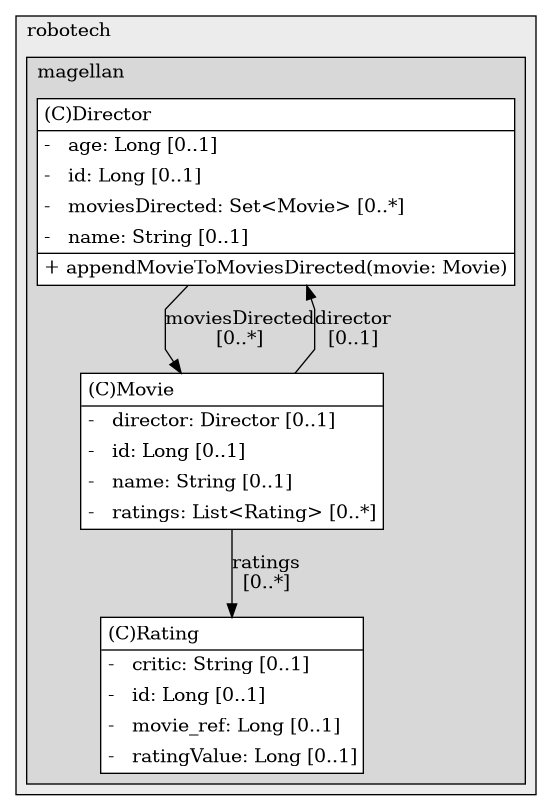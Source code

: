 @startuml

/' diagram meta data start
config=StructureConfiguration;
{
  "projectClassification": {
    "searchMode": "OpenProject", // OpenProject, AllProjects
    "includedProjects": "",
    "pathEndKeywords": "*.impl",
    "isClientPath": "",
    "isClientName": "",
    "isTestPath": "",
    "isTestName": "",
    "isMappingPath": "",
    "isMappingName": "",
    "isDataAccessPath": "",
    "isDataAccessName": "",
    "isDataStructurePath": "",
    "isDataStructureName": "",
    "isInterfaceStructuresPath": "",
    "isInterfaceStructuresName": "",
    "isEntryPointPath": "",
    "isEntryPointName": ""
  },
  "graphRestriction": {
    "classPackageExcludeFilter": "",
    "classPackageIncludeFilter": "",
    "classNameExcludeFilter": "",
    "classNameIncludeFilter": "",
    "methodNameExcludeFilter": "",
    "methodNameIncludeFilter": "",
    "removeByInheritance": "", // inheritance/annotation based filtering is done in a second step
    "removeByAnnotation": "",
    "removeByClassPackage": "", // cleanup the graph after inheritance/annotation based filtering is done
    "removeByClassName": "",
    "cutMappings": false,
    "cutEnum": true,
    "cutTests": true,
    "cutClient": true,
    "cutDataAccess": false,
    "cutInterfaceStructures": false,
    "cutDataStructures": false,
    "cutGetterAndSetter": true,
    "cutConstructors": true
  },
  "graphTraversal": {
    "forwardDepth": 6,
    "backwardDepth": 6,
    "classPackageExcludeFilter": "",
    "classPackageIncludeFilter": "",
    "classNameExcludeFilter": "",
    "classNameIncludeFilter": "",
    "methodNameExcludeFilter": "",
    "methodNameIncludeFilter": "",
    "hideMappings": false,
    "hideDataStructures": false,
    "hidePrivateMethods": true,
    "hideInterfaceCalls": true, // indirection: implementation -> interface (is hidden) -> implementation
    "onlyShowApplicationEntryPoints": false // root node is included
  },
  "details": {
    "aggregation": "GroupByClass", // ByClass, GroupByClass, None
    "showClassGenericTypes": true,
    "showMethods": true,
    "showMethodParameterNames": true,
    "showMethodParameterTypes": true,
    "showMethodReturnType": true,
    "showPackageLevels": 2,
    "showDetailedClassStructure": true
  },
  "rootClass": "com.robotech.magellan.moviemanager.models.Director"
}
diagram meta data end '/



digraph g {
    rankdir="TB"
    splines=polyline
    

'nodes 
subgraph cluster_542700320 { 
   	label=robotech
	labeljust=l
	fillcolor="#ececec"
	style=filled
   
   subgraph cluster_1648945299 { 
   	label=magellan
	labeljust=l
	fillcolor="#d8d8d8"
	style=filled
   
   Director347308109[
	label=<<TABLE BORDER="1" CELLBORDER="0" CELLPADDING="4" CELLSPACING="0">
<TR><TD ALIGN="LEFT" >(C)Director</TD></TR>
<HR/>
<TR><TD ALIGN="LEFT" >-   age: Long [0..1]</TD></TR>
<TR><TD ALIGN="LEFT" >-   id: Long [0..1]</TD></TR>
<TR><TD ALIGN="LEFT" >-   moviesDirected: Set&lt;Movie&gt; [0..*]</TD></TR>
<TR><TD ALIGN="LEFT" >-   name: String [0..1]</TD></TR>
<HR/>
<TR><TD ALIGN="LEFT" >+ appendMovieToMoviesDirected(movie: Movie)</TD></TR>
</TABLE>>
	style=filled
	margin=0
	shape=plaintext
	fillcolor="#FFFFFF"
];

Movie347308109[
	label=<<TABLE BORDER="1" CELLBORDER="0" CELLPADDING="4" CELLSPACING="0">
<TR><TD ALIGN="LEFT" >(C)Movie</TD></TR>
<HR/>
<TR><TD ALIGN="LEFT" >-   director: Director [0..1]</TD></TR>
<TR><TD ALIGN="LEFT" >-   id: Long [0..1]</TD></TR>
<TR><TD ALIGN="LEFT" >-   name: String [0..1]</TD></TR>
<TR><TD ALIGN="LEFT" >-   ratings: List&lt;Rating&gt; [0..*]</TD></TR>
</TABLE>>
	style=filled
	margin=0
	shape=plaintext
	fillcolor="#FFFFFF"
];

Rating347308109[
	label=<<TABLE BORDER="1" CELLBORDER="0" CELLPADDING="4" CELLSPACING="0">
<TR><TD ALIGN="LEFT" >(C)Rating</TD></TR>
<HR/>
<TR><TD ALIGN="LEFT" >-   critic: String [0..1]</TD></TR>
<TR><TD ALIGN="LEFT" >-   id: Long [0..1]</TD></TR>
<TR><TD ALIGN="LEFT" >-   movie_ref: Long [0..1]</TD></TR>
<TR><TD ALIGN="LEFT" >-   ratingValue: Long [0..1]</TD></TR>
</TABLE>>
	style=filled
	margin=0
	shape=plaintext
	fillcolor="#FFFFFF"
];
} 
} 

'edges    
Director347308109 -> Movie347308109[label="moviesDirected
[0..*]"];
Movie347308109 -> Director347308109[label="director
[0..1]"];
Movie347308109 -> Rating347308109[label="ratings
[0..*]"];
    
}
@enduml
